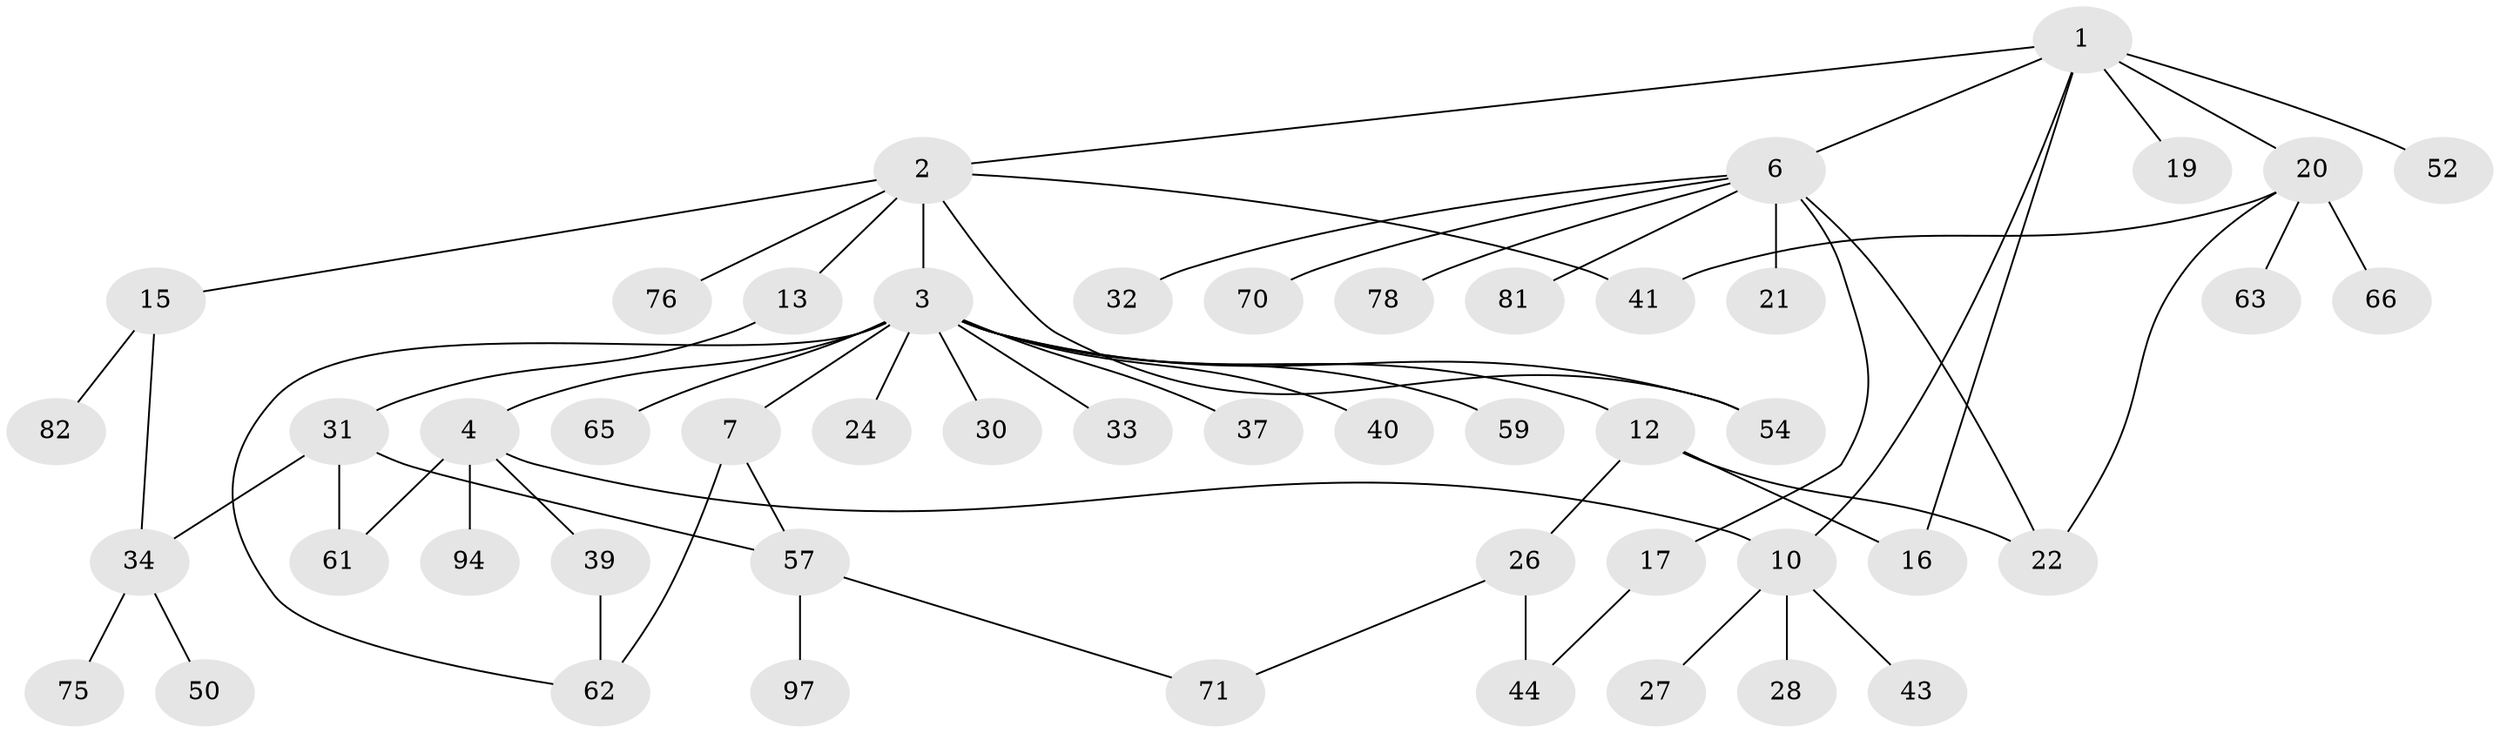 // original degree distribution, {9: 0.009900990099009901, 7: 0.009900990099009901, 6: 0.019801980198019802, 5: 0.019801980198019802, 8: 0.009900990099009901, 4: 0.0891089108910891, 3: 0.16831683168316833, 2: 0.3069306930693069, 1: 0.36633663366336633}
// Generated by graph-tools (version 1.1) at 2025/13/03/09/25 04:13:37]
// undirected, 50 vertices, 62 edges
graph export_dot {
graph [start="1"]
  node [color=gray90,style=filled];
  1;
  2;
  3 [super="+5"];
  4;
  6 [super="+18+14+9+64"];
  7 [super="+93"];
  10 [super="+68+11"];
  12;
  13 [super="+86"];
  15 [super="+79"];
  16;
  17 [super="+25+38"];
  19;
  20 [super="+47+84+23"];
  21;
  22 [super="+35+36"];
  24;
  26 [super="+29+48"];
  27;
  28;
  30;
  31;
  32;
  33;
  34 [super="+49"];
  37;
  39;
  40 [super="+46"];
  41;
  43;
  44 [super="+69"];
  50;
  52 [super="+83"];
  54 [super="+55"];
  57 [super="+58"];
  59;
  61 [super="+74+67"];
  62 [super="+98"];
  63;
  65;
  66 [super="+88"];
  70 [super="+92"];
  71 [super="+91"];
  75;
  76 [super="+101"];
  78;
  81;
  82;
  94;
  97;
  1 -- 2;
  1 -- 6 [weight=2];
  1 -- 19;
  1 -- 20 [weight=2];
  1 -- 52;
  1 -- 16;
  1 -- 10;
  2 -- 3;
  2 -- 13;
  2 -- 15;
  2 -- 41;
  2 -- 54;
  2 -- 76;
  3 -- 4;
  3 -- 7;
  3 -- 12;
  3 -- 54;
  3 -- 33;
  3 -- 65;
  3 -- 37;
  3 -- 40;
  3 -- 30;
  3 -- 24;
  3 -- 59;
  3 -- 62;
  4 -- 10;
  4 -- 39;
  4 -- 61;
  4 -- 94;
  6 -- 70;
  6 -- 21;
  6 -- 22;
  6 -- 32;
  6 -- 17;
  6 -- 81;
  6 -- 78;
  7 -- 62;
  7 -- 57;
  10 -- 43;
  10 -- 27;
  10 -- 28;
  12 -- 16;
  12 -- 26;
  12 -- 22;
  13 -- 31;
  15 -- 34;
  15 -- 82;
  17 -- 44;
  20 -- 66 [weight=2];
  20 -- 22;
  20 -- 41;
  20 -- 63;
  26 -- 71;
  26 -- 44;
  31 -- 57;
  31 -- 34;
  31 -- 61;
  34 -- 75;
  34 -- 50;
  39 -- 62;
  57 -- 97;
  57 -- 71;
}
